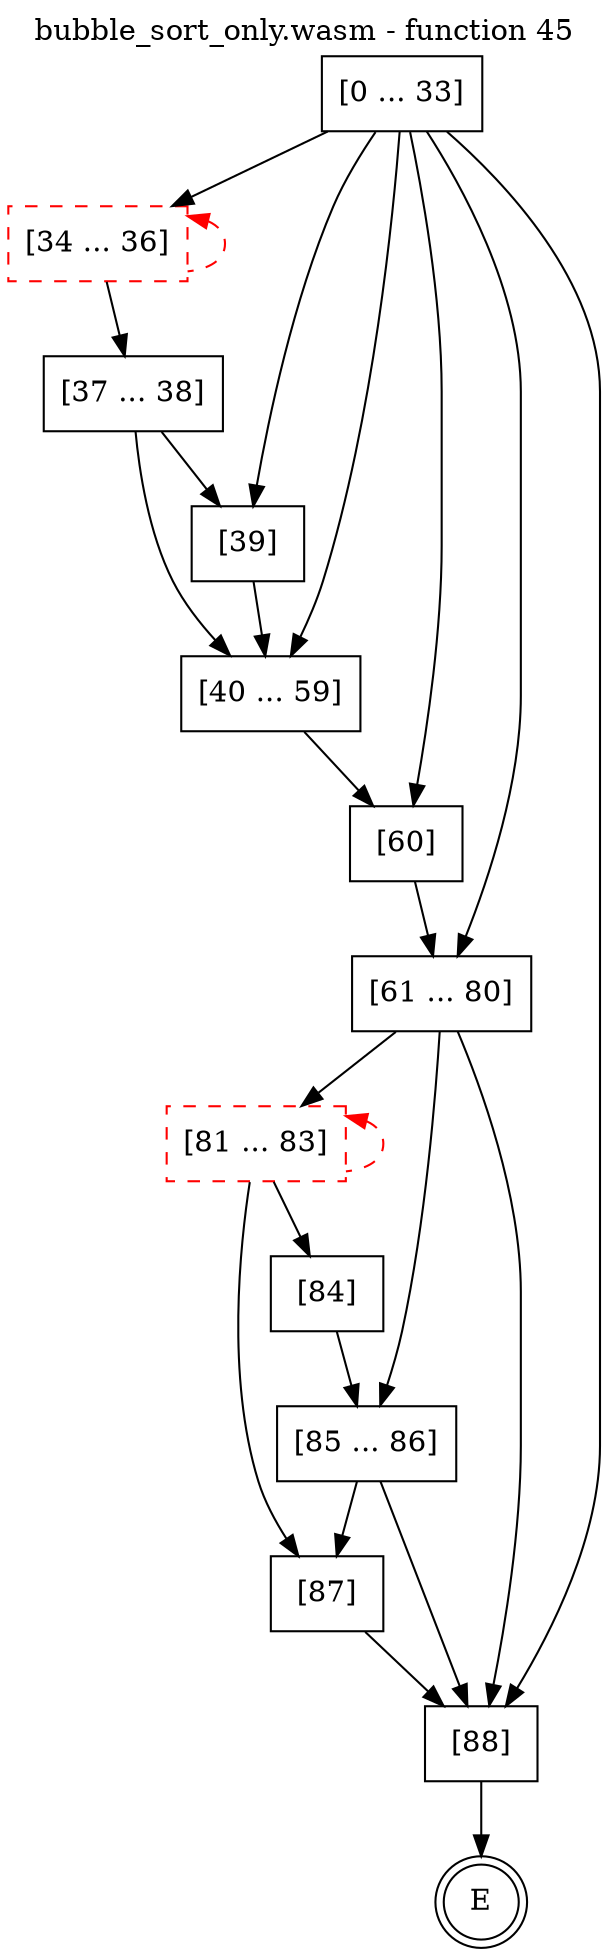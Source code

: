 digraph finite_state_machine {
    label = "bubble_sort_only.wasm - function 45"
    labelloc =  t
    labelfontsize = 16
    labelfontcolor = black
    labelfontname = "Helvetica"
    node [shape = doublecircle]; E ;
    node [shape = box];
    node [shape=box, color=black, style=solid] 0[label="[0 ... 33]"]
    node [shape=box, color=red, style=dashed] 34[label="[34 ... 36]"]
    node [shape=box, color=black, style=solid] 37[label="[37 ... 38]"]
    node [shape=box, color=black, style=solid] 39[label="[39]"]
    node [shape=box, color=black, style=solid] 40[label="[40 ... 59]"]
    node [shape=box, color=black, style=solid] 60[label="[60]"]
    node [shape=box, color=black, style=solid] 61[label="[61 ... 80]"]
    node [shape=box, color=red, style=dashed] 81[label="[81 ... 83]"]
    node [shape=box, color=black, style=solid] 84[label="[84]"]
    node [shape=box, color=black, style=solid] 85[label="[85 ... 86]"]
    node [shape=box, color=black, style=solid] 87[label="[87]"]
    node [shape=box, color=black, style=solid] 88[label="[88]"]
    0 -> 34;
    0 -> 39;
    0 -> 40;
    0 -> 60;
    0 -> 61;
    0 -> 88;
    34 -> 37;
    34 -> 34[style="dashed" color="red" dir=back];
    37 -> 39;
    37 -> 40;
    39 -> 40;
    40 -> 60;
    60 -> 61;
    61 -> 81;
    61 -> 85;
    61 -> 88;
    81 -> 84;
    81 -> 87;
    81 -> 81[style="dashed" color="red" dir=back];
    84 -> 85;
    85 -> 87;
    85 -> 88;
    87 -> 88;
    88 -> E;
}
